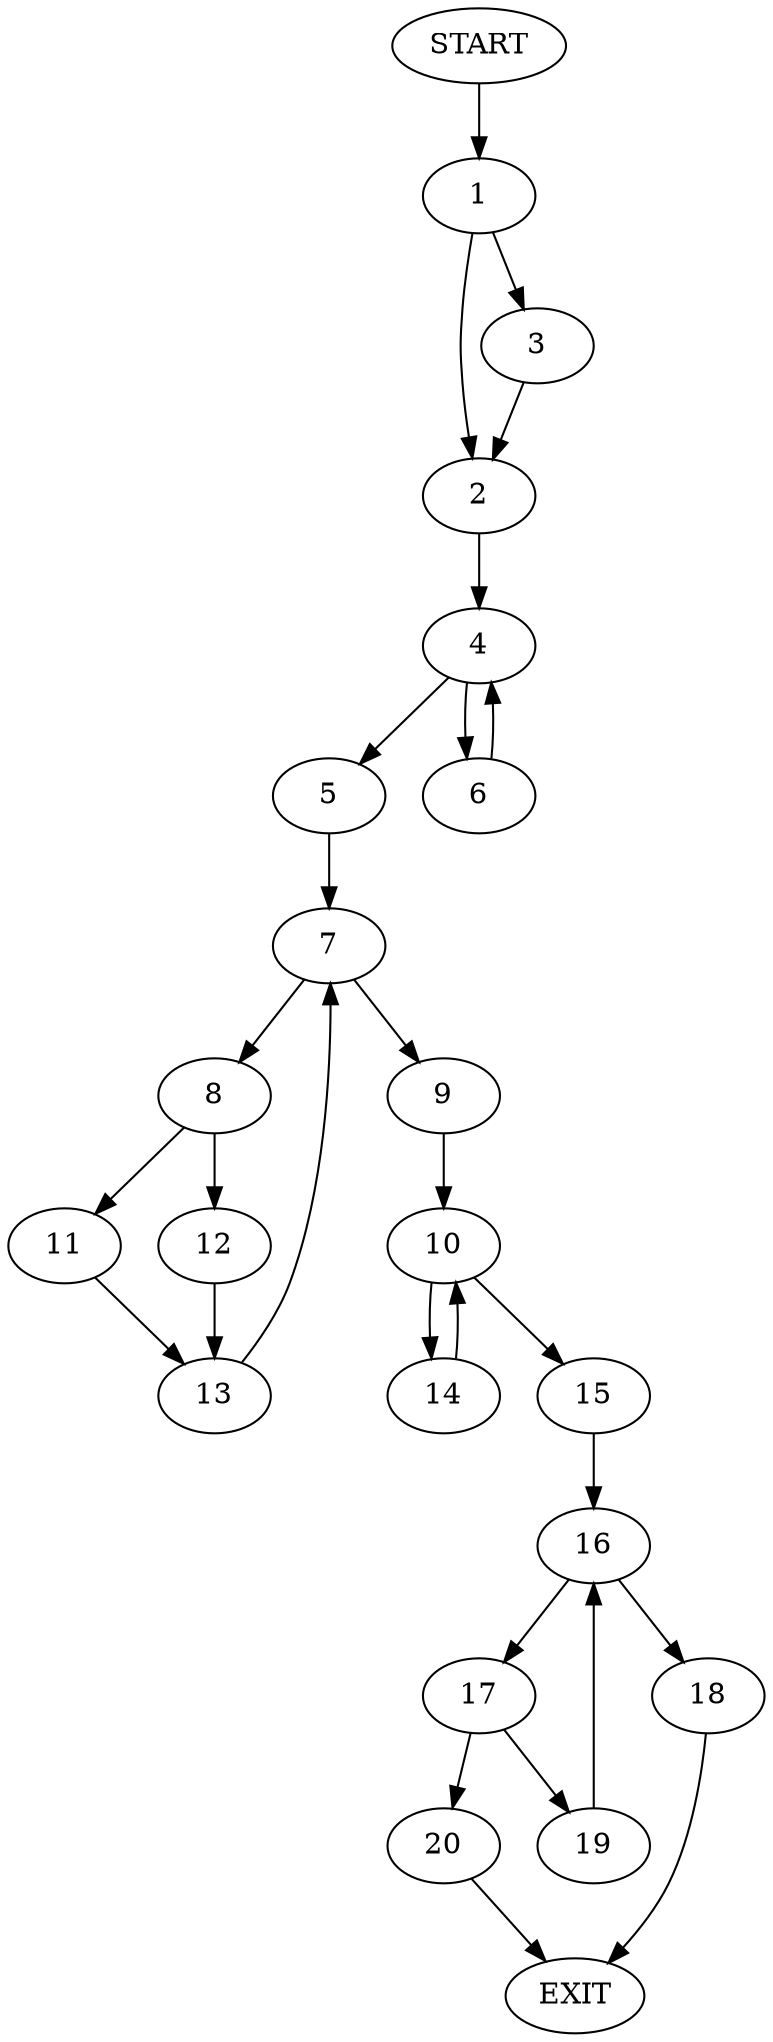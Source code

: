 digraph {
0 [label="START"]
21 [label="EXIT"]
0 -> 1
1 -> 2
1 -> 3
2 -> 4
3 -> 2
4 -> 5
4 -> 6
6 -> 4
5 -> 7
7 -> 8
7 -> 9
9 -> 10
8 -> 11
8 -> 12
12 -> 13
11 -> 13
13 -> 7
10 -> 14
10 -> 15
15 -> 16
14 -> 10
16 -> 17
16 -> 18
17 -> 19
17 -> 20
18 -> 21
20 -> 21
19 -> 16
}
